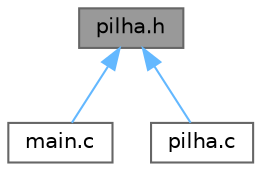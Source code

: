 digraph "pilha.h"
{
 // LATEX_PDF_SIZE
  bgcolor="transparent";
  edge [fontname=Helvetica,fontsize=10,labelfontname=Helvetica,labelfontsize=10];
  node [fontname=Helvetica,fontsize=10,shape=box,height=0.2,width=0.4];
  Node1 [id="Node000001",label="pilha.h",height=0.2,width=0.4,color="gray40", fillcolor="grey60", style="filled", fontcolor="black",tooltip="Definição das estruturas e escopo das funções utilizadas na manipulação de pilhas."];
  Node1 -> Node2 [id="edge1_Node000001_Node000002",dir="back",color="steelblue1",style="solid",tooltip=" "];
  Node2 [id="Node000002",label="main.c",height=0.2,width=0.4,color="grey40", fillcolor="white", style="filled",URL="$main_8c.html",tooltip="Implementação do jogo Torre de Hanoi."];
  Node1 -> Node3 [id="edge2_Node000001_Node000003",dir="back",color="steelblue1",style="solid",tooltip=" "];
  Node3 [id="Node000003",label="pilha.c",height=0.2,width=0.4,color="grey40", fillcolor="white", style="filled",URL="$pilha_8c.html",tooltip="Implementeção das funções utilizadas pela lista ordenada."];
}
